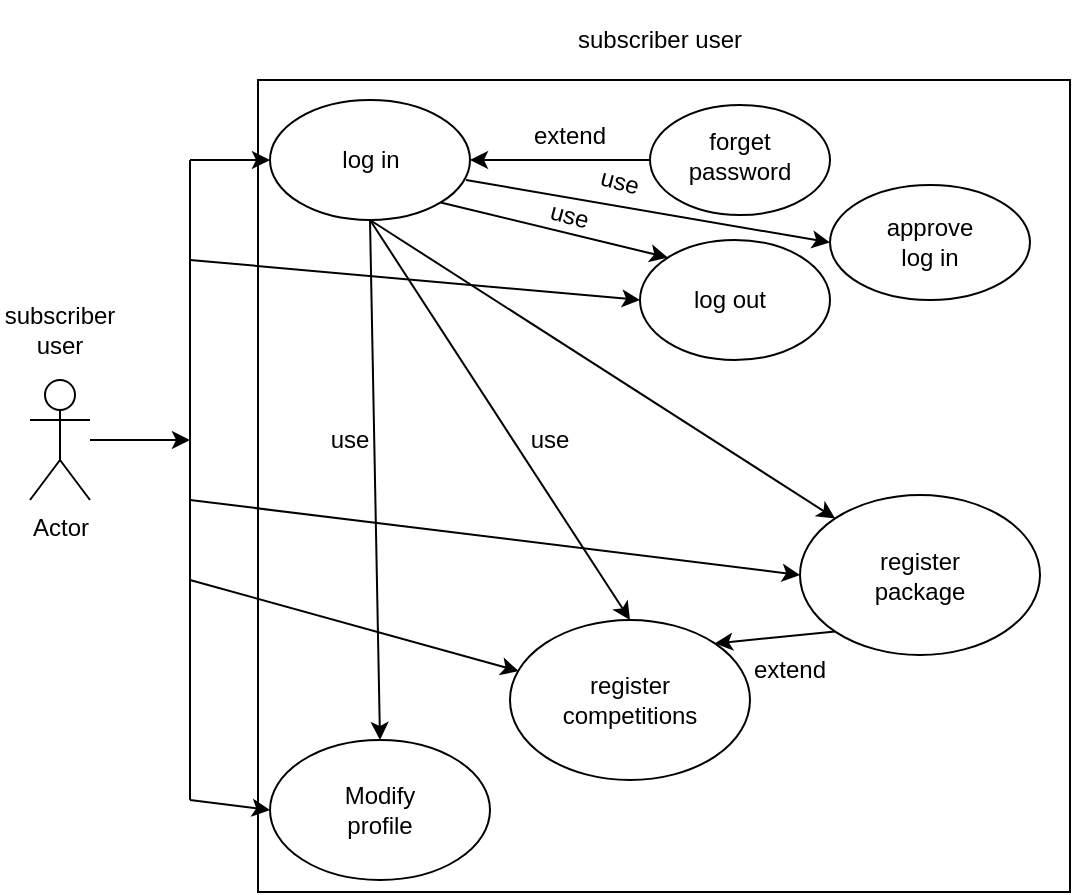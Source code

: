 <mxfile version="20.3.0" type="device"><diagram id="pmWMK-0jL7p2XGYi0DDE" name="Page-1"><mxGraphModel dx="1500" dy="754" grid="1" gridSize="10" guides="1" tooltips="1" connect="1" arrows="1" fold="1" page="1" pageScale="1" pageWidth="827" pageHeight="1169" math="0" shadow="0"><root><mxCell id="0"/><mxCell id="1" parent="0"/><mxCell id="pSIJzWzG61czryZsjFsZ-1" value="" style="whiteSpace=wrap;html=1;aspect=fixed;" parent="1" vertex="1"><mxGeometry x="194" y="110" width="406" height="406" as="geometry"/></mxCell><mxCell id="pSIJzWzG61czryZsjFsZ-2" value="subscriber user" style="text;html=1;strokeColor=none;fillColor=none;align=center;verticalAlign=middle;whiteSpace=wrap;rounded=0;" parent="1" vertex="1"><mxGeometry x="330" y="70" width="130" height="40" as="geometry"/></mxCell><mxCell id="pSIJzWzG61czryZsjFsZ-3" value="Actor" style="shape=umlActor;verticalLabelPosition=bottom;verticalAlign=top;html=1;outlineConnect=0;" parent="1" vertex="1"><mxGeometry x="80" y="260" width="30" height="60" as="geometry"/></mxCell><mxCell id="pSIJzWzG61czryZsjFsZ-7" value="" style="ellipse;whiteSpace=wrap;html=1;" parent="1" vertex="1"><mxGeometry x="200" y="120" width="100" height="60" as="geometry"/></mxCell><mxCell id="pSIJzWzG61czryZsjFsZ-8" value="" style="ellipse;whiteSpace=wrap;html=1;" parent="1" vertex="1"><mxGeometry x="390" y="122.5" width="90" height="55" as="geometry"/></mxCell><mxCell id="pSIJzWzG61czryZsjFsZ-10" value="" style="ellipse;whiteSpace=wrap;html=1;" parent="1" vertex="1"><mxGeometry x="385" y="190" width="95" height="60" as="geometry"/></mxCell><mxCell id="pSIJzWzG61czryZsjFsZ-12" value="" style="ellipse;whiteSpace=wrap;html=1;" parent="1" vertex="1"><mxGeometry x="200" y="440" width="110" height="70" as="geometry"/></mxCell><mxCell id="pSIJzWzG61czryZsjFsZ-14" value="log in" style="text;html=1;strokeColor=none;fillColor=none;align=center;verticalAlign=middle;whiteSpace=wrap;rounded=0;" parent="1" vertex="1"><mxGeometry x="218.75" y="137.5" width="62.5" height="25" as="geometry"/></mxCell><mxCell id="pSIJzWzG61czryZsjFsZ-18" value="forget password" style="text;html=1;strokeColor=none;fillColor=none;align=center;verticalAlign=middle;whiteSpace=wrap;rounded=0;" parent="1" vertex="1"><mxGeometry x="405" y="132.5" width="60" height="30" as="geometry"/></mxCell><mxCell id="pSIJzWzG61czryZsjFsZ-19" value="extend" style="text;html=1;strokeColor=none;fillColor=none;align=center;verticalAlign=middle;whiteSpace=wrap;rounded=0;" parent="1" vertex="1"><mxGeometry x="320" y="122.5" width="60" height="30" as="geometry"/></mxCell><mxCell id="pSIJzWzG61czryZsjFsZ-20" value="log out" style="text;html=1;strokeColor=none;fillColor=none;align=center;verticalAlign=middle;whiteSpace=wrap;rounded=0;" parent="1" vertex="1"><mxGeometry x="400" y="205" width="60" height="30" as="geometry"/></mxCell><mxCell id="pSIJzWzG61czryZsjFsZ-24" value="Modify profile" style="text;html=1;strokeColor=none;fillColor=none;align=center;verticalAlign=middle;whiteSpace=wrap;rounded=0;" parent="1" vertex="1"><mxGeometry x="225" y="460" width="60" height="30" as="geometry"/></mxCell><mxCell id="pSIJzWzG61czryZsjFsZ-25" style="edgeStyle=orthogonalEdgeStyle;rounded=0;orthogonalLoop=1;jettySize=auto;html=1;exitX=0.5;exitY=1;exitDx=0;exitDy=0;" parent="1" source="pSIJzWzG61czryZsjFsZ-24" target="pSIJzWzG61czryZsjFsZ-24" edge="1"><mxGeometry relative="1" as="geometry"/></mxCell><mxCell id="pSIJzWzG61czryZsjFsZ-30" value="" style="endArrow=classic;html=1;rounded=0;entryX=1;entryY=0.5;entryDx=0;entryDy=0;exitX=0;exitY=0.5;exitDx=0;exitDy=0;" parent="1" source="pSIJzWzG61czryZsjFsZ-8" target="pSIJzWzG61czryZsjFsZ-7" edge="1"><mxGeometry width="50" height="50" relative="1" as="geometry"><mxPoint x="390" y="330" as="sourcePoint"/><mxPoint x="440" y="280" as="targetPoint"/></mxGeometry></mxCell><mxCell id="pSIJzWzG61czryZsjFsZ-31" value="" style="endArrow=classic;html=1;rounded=0;exitX=0.5;exitY=1;exitDx=0;exitDy=0;entryX=0.5;entryY=0;entryDx=0;entryDy=0;" parent="1" source="pSIJzWzG61czryZsjFsZ-7" target="pSIJzWzG61czryZsjFsZ-12" edge="1"><mxGeometry width="50" height="50" relative="1" as="geometry"><mxPoint x="390" y="330" as="sourcePoint"/><mxPoint x="440" y="280" as="targetPoint"/></mxGeometry></mxCell><mxCell id="pSIJzWzG61czryZsjFsZ-33" value="use" style="text;html=1;strokeColor=none;fillColor=none;align=center;verticalAlign=middle;whiteSpace=wrap;rounded=0;" parent="1" vertex="1"><mxGeometry x="210" y="275" width="60" height="30" as="geometry"/></mxCell><mxCell id="pSIJzWzG61czryZsjFsZ-23" value="use" style="text;html=1;strokeColor=none;fillColor=none;align=center;verticalAlign=middle;whiteSpace=wrap;rounded=0;rotation=15;" parent="1" vertex="1"><mxGeometry x="320" y="162.5" width="60" height="30" as="geometry"/></mxCell><mxCell id="pSIJzWzG61czryZsjFsZ-35" value="" style="endArrow=classic;html=1;rounded=0;entryX=0;entryY=0;entryDx=0;entryDy=0;exitX=1;exitY=1;exitDx=0;exitDy=0;" parent="1" source="pSIJzWzG61czryZsjFsZ-7" target="pSIJzWzG61czryZsjFsZ-10" edge="1"><mxGeometry width="50" height="50" relative="1" as="geometry"><mxPoint x="390" y="330" as="sourcePoint"/><mxPoint x="440" y="280" as="targetPoint"/></mxGeometry></mxCell><mxCell id="pSIJzWzG61czryZsjFsZ-36" value="" style="ellipse;whiteSpace=wrap;html=1;" parent="1" vertex="1"><mxGeometry x="320" y="380" width="120" height="80" as="geometry"/></mxCell><mxCell id="pSIJzWzG61czryZsjFsZ-37" value="register competitions" style="text;html=1;strokeColor=none;fillColor=none;align=center;verticalAlign=middle;whiteSpace=wrap;rounded=0;" parent="1" vertex="1"><mxGeometry x="340" y="397.5" width="80" height="45" as="geometry"/></mxCell><mxCell id="pSIJzWzG61czryZsjFsZ-38" value="" style="endArrow=classic;html=1;rounded=0;entryX=0.5;entryY=0;entryDx=0;entryDy=0;" parent="1" target="pSIJzWzG61czryZsjFsZ-36" edge="1"><mxGeometry width="50" height="50" relative="1" as="geometry"><mxPoint x="250" y="180" as="sourcePoint"/><mxPoint x="440" y="280" as="targetPoint"/></mxGeometry></mxCell><mxCell id="pSIJzWzG61czryZsjFsZ-39" value="use" style="text;html=1;strokeColor=none;fillColor=none;align=center;verticalAlign=middle;whiteSpace=wrap;rounded=0;" parent="1" vertex="1"><mxGeometry x="310" y="275" width="60" height="30" as="geometry"/></mxCell><mxCell id="pSIJzWzG61czryZsjFsZ-41" value="" style="ellipse;whiteSpace=wrap;html=1;" parent="1" vertex="1"><mxGeometry x="465" y="317.5" width="120" height="80" as="geometry"/></mxCell><mxCell id="pSIJzWzG61czryZsjFsZ-43" value="" style="endArrow=classic;html=1;rounded=0;entryX=0;entryY=0;entryDx=0;entryDy=0;" parent="1" target="pSIJzWzG61czryZsjFsZ-41" edge="1"><mxGeometry width="50" height="50" relative="1" as="geometry"><mxPoint x="250" y="180" as="sourcePoint"/><mxPoint x="440" y="280" as="targetPoint"/></mxGeometry></mxCell><mxCell id="pSIJzWzG61czryZsjFsZ-44" value="register package" style="text;html=1;strokeColor=none;fillColor=none;align=center;verticalAlign=middle;whiteSpace=wrap;rounded=0;" parent="1" vertex="1"><mxGeometry x="495" y="342.5" width="60" height="30" as="geometry"/></mxCell><mxCell id="pSIJzWzG61czryZsjFsZ-45" value="" style="endArrow=none;html=1;rounded=0;" parent="1" edge="1"><mxGeometry width="50" height="50" relative="1" as="geometry"><mxPoint x="160" y="470" as="sourcePoint"/><mxPoint x="160" y="150" as="targetPoint"/><Array as="points"><mxPoint x="160" y="280"/></Array></mxGeometry></mxCell><mxCell id="pSIJzWzG61czryZsjFsZ-46" value="" style="endArrow=classic;html=1;rounded=0;entryX=0;entryY=0.5;entryDx=0;entryDy=0;" parent="1" target="pSIJzWzG61czryZsjFsZ-12" edge="1"><mxGeometry width="50" height="50" relative="1" as="geometry"><mxPoint x="160" y="470" as="sourcePoint"/><mxPoint x="440" y="270" as="targetPoint"/></mxGeometry></mxCell><mxCell id="pSIJzWzG61czryZsjFsZ-47" value="" style="endArrow=classic;html=1;rounded=0;entryX=0.037;entryY=0.32;entryDx=0;entryDy=0;entryPerimeter=0;" parent="1" target="pSIJzWzG61czryZsjFsZ-36" edge="1"><mxGeometry width="50" height="50" relative="1" as="geometry"><mxPoint x="160" y="360" as="sourcePoint"/><mxPoint x="440" y="270" as="targetPoint"/></mxGeometry></mxCell><mxCell id="pSIJzWzG61czryZsjFsZ-48" value="" style="endArrow=classic;html=1;rounded=0;entryX=0;entryY=0.5;entryDx=0;entryDy=0;" parent="1" target="pSIJzWzG61czryZsjFsZ-41" edge="1"><mxGeometry width="50" height="50" relative="1" as="geometry"><mxPoint x="160" y="320" as="sourcePoint"/><mxPoint x="440" y="270" as="targetPoint"/></mxGeometry></mxCell><mxCell id="pSIJzWzG61czryZsjFsZ-49" value="" style="endArrow=classic;html=1;rounded=0;entryX=0;entryY=0.5;entryDx=0;entryDy=0;" parent="1" target="pSIJzWzG61czryZsjFsZ-7" edge="1"><mxGeometry width="50" height="50" relative="1" as="geometry"><mxPoint x="160" y="150" as="sourcePoint"/><mxPoint x="440" y="270" as="targetPoint"/></mxGeometry></mxCell><mxCell id="pSIJzWzG61czryZsjFsZ-50" value="" style="endArrow=classic;html=1;rounded=0;entryX=0;entryY=0.5;entryDx=0;entryDy=0;" parent="1" target="pSIJzWzG61czryZsjFsZ-10" edge="1"><mxGeometry width="50" height="50" relative="1" as="geometry"><mxPoint x="160" y="200" as="sourcePoint"/><mxPoint x="440" y="270" as="targetPoint"/></mxGeometry></mxCell><mxCell id="pSIJzWzG61czryZsjFsZ-51" value="subscriber user" style="text;html=1;strokeColor=none;fillColor=none;align=center;verticalAlign=middle;whiteSpace=wrap;rounded=0;" parent="1" vertex="1"><mxGeometry x="65" y="220" width="60" height="30" as="geometry"/></mxCell><mxCell id="pSIJzWzG61czryZsjFsZ-52" value="" style="endArrow=classic;html=1;rounded=0;" parent="1" source="pSIJzWzG61czryZsjFsZ-3" edge="1"><mxGeometry width="50" height="50" relative="1" as="geometry"><mxPoint x="390" y="310" as="sourcePoint"/><mxPoint x="160" y="290" as="targetPoint"/></mxGeometry></mxCell><mxCell id="4lQ5JZermOCoRWP2nkm7-1" value="" style="ellipse;whiteSpace=wrap;html=1;" vertex="1" parent="1"><mxGeometry x="480" y="162.5" width="100" height="57.5" as="geometry"/></mxCell><mxCell id="4lQ5JZermOCoRWP2nkm7-2" value="approve&lt;br&gt;log in" style="text;html=1;strokeColor=none;fillColor=none;align=center;verticalAlign=middle;whiteSpace=wrap;rounded=0;" vertex="1" parent="1"><mxGeometry x="500" y="176.25" width="60" height="30" as="geometry"/></mxCell><mxCell id="4lQ5JZermOCoRWP2nkm7-4" value="use" style="text;html=1;strokeColor=none;fillColor=none;align=center;verticalAlign=middle;whiteSpace=wrap;rounded=0;rotation=15;" vertex="1" parent="1"><mxGeometry x="345" y="146.25" width="60" height="30" as="geometry"/></mxCell><mxCell id="4lQ5JZermOCoRWP2nkm7-6" value="" style="endArrow=classic;html=1;rounded=0;exitX=0.98;exitY=0.667;exitDx=0;exitDy=0;exitPerimeter=0;entryX=0;entryY=0.5;entryDx=0;entryDy=0;" edge="1" parent="1" source="pSIJzWzG61czryZsjFsZ-7" target="4lQ5JZermOCoRWP2nkm7-1"><mxGeometry width="50" height="50" relative="1" as="geometry"><mxPoint x="300" y="310" as="sourcePoint"/><mxPoint x="350" y="260" as="targetPoint"/></mxGeometry></mxCell><mxCell id="4lQ5JZermOCoRWP2nkm7-7" value="" style="endArrow=classic;html=1;rounded=0;entryX=1;entryY=0;entryDx=0;entryDy=0;exitX=0;exitY=1;exitDx=0;exitDy=0;" edge="1" parent="1" source="pSIJzWzG61czryZsjFsZ-41" target="pSIJzWzG61czryZsjFsZ-36"><mxGeometry width="50" height="50" relative="1" as="geometry"><mxPoint x="370" y="300" as="sourcePoint"/><mxPoint x="420" y="250" as="targetPoint"/></mxGeometry></mxCell><mxCell id="4lQ5JZermOCoRWP2nkm7-8" value="extend" style="text;html=1;strokeColor=none;fillColor=none;align=center;verticalAlign=middle;whiteSpace=wrap;rounded=0;" vertex="1" parent="1"><mxGeometry x="430" y="390" width="60" height="30" as="geometry"/></mxCell></root></mxGraphModel></diagram></mxfile>